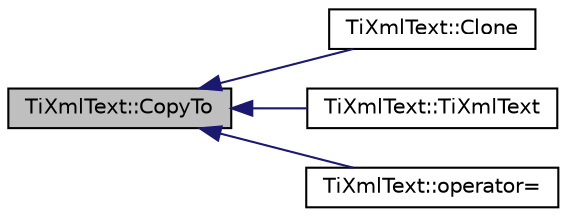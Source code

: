 digraph "TiXmlText::CopyTo"
{
  edge [fontname="Helvetica",fontsize="10",labelfontname="Helvetica",labelfontsize="10"];
  node [fontname="Helvetica",fontsize="10",shape=record];
  rankdir="LR";
  Node1 [label="TiXmlText::CopyTo",height=0.2,width=0.4,color="black", fillcolor="grey75", style="filled" fontcolor="black"];
  Node1 -> Node2 [dir="back",color="midnightblue",fontsize="10",style="solid",fontname="Helvetica"];
  Node2 [label="TiXmlText::Clone",height=0.2,width=0.4,color="black", fillcolor="white", style="filled",URL="$class_ti_xml_text.html#adde1869dfb029be50713fbfd8ce4d21f",tooltip="[internal use] Creates a new Element and returns it. "];
  Node1 -> Node3 [dir="back",color="midnightblue",fontsize="10",style="solid",fontname="Helvetica"];
  Node3 [label="TiXmlText::TiXmlText",height=0.2,width=0.4,color="black", fillcolor="white", style="filled",URL="$class_ti_xml_text.html#a8d2cc1b4af2208cbb0171cf20f6815d1"];
  Node1 -> Node4 [dir="back",color="midnightblue",fontsize="10",style="solid",fontname="Helvetica"];
  Node4 [label="TiXmlText::operator=",height=0.2,width=0.4,color="black", fillcolor="white", style="filled",URL="$class_ti_xml_text.html#aed5b13f9c1b804c616fd533882c29f57"];
}
